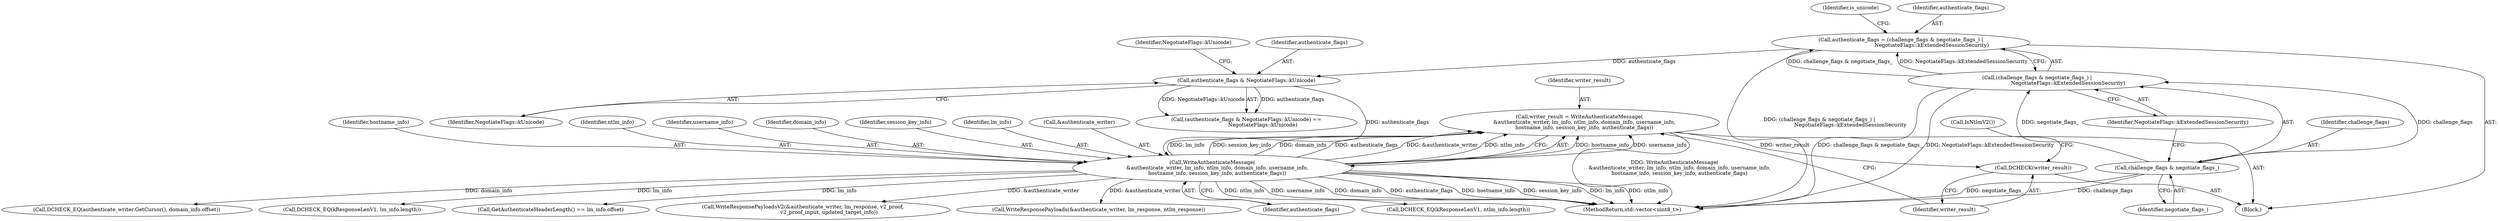digraph "0_Chrome_9cfe470d793da6e09b966d435c8fa2ba1625d5fe_3@API" {
"1000258" [label="(Call,writer_result = WriteAuthenticateMessage(\n      &authenticate_writer, lm_info, ntlm_info, domain_info, username_info,\n      hostname_info, session_key_info, authenticate_flags))"];
"1000260" [label="(Call,WriteAuthenticateMessage(\n      &authenticate_writer, lm_info, ntlm_info, domain_info, username_info,\n      hostname_info, session_key_info, authenticate_flags))"];
"1000225" [label="(Call,authenticate_flags & NegotiateFlags::kUnicode)"];
"1000214" [label="(Call,authenticate_flags = (challenge_flags & negotiate_flags_) |\n                                      NegotiateFlags::kExtendedSessionSecurity)"];
"1000216" [label="(Call,(challenge_flags & negotiate_flags_) |\n                                      NegotiateFlags::kExtendedSessionSecurity)"];
"1000217" [label="(Call,challenge_flags & negotiate_flags_)"];
"1000270" [label="(Call,DCHECK(writer_result))"];
"1000327" [label="(Call,DCHECK_EQ(authenticate_writer.GetCursor(), domain_info.offset))"];
"1000224" [label="(Call,(authenticate_flags & NegotiateFlags::kUnicode) ==\n                    NegotiateFlags::kUnicode)"];
"1000220" [label="(Identifier,NegotiateFlags::kExtendedSessionSecurity)"];
"1000258" [label="(Call,writer_result = WriteAuthenticateMessage(\n      &authenticate_writer, lm_info, ntlm_info, domain_info, username_info,\n      hostname_info, session_key_info, authenticate_flags))"];
"1000267" [label="(Identifier,hostname_info)"];
"1000273" [label="(Call,IsNtlmV2())"];
"1000223" [label="(Identifier,is_unicode)"];
"1000270" [label="(Call,DCHECK(writer_result))"];
"1000215" [label="(Identifier,authenticate_flags)"];
"1000225" [label="(Call,authenticate_flags & NegotiateFlags::kUnicode)"];
"1000110" [label="(Block,)"];
"1000219" [label="(Identifier,negotiate_flags_)"];
"1000271" [label="(Identifier,writer_result)"];
"1000214" [label="(Call,authenticate_flags = (challenge_flags & negotiate_flags_) |\n                                      NegotiateFlags::kExtendedSessionSecurity)"];
"1000308" [label="(Call,DCHECK_EQ(kResponseLenV1, lm_info.length))"];
"1000289" [label="(Call,GetAuthenticateHeaderLength() == lm_info.offset)"];
"1000216" [label="(Call,(challenge_flags & negotiate_flags_) |\n                                      NegotiateFlags::kExtendedSessionSecurity)"];
"1000264" [label="(Identifier,ntlm_info)"];
"1000299" [label="(Call,WriteResponsePayloadsV2(&authenticate_writer, lm_response, v2_proof,\n                                v2_proof_input, updated_target_info))"];
"1000320" [label="(Call,WriteResponsePayloads(&authenticate_writer, lm_response, ntlm_response))"];
"1000217" [label="(Call,challenge_flags & negotiate_flags_)"];
"1000266" [label="(Identifier,username_info)"];
"1000265" [label="(Identifier,domain_info)"];
"1000228" [label="(Identifier,NegotiateFlags::kUnicode)"];
"1000269" [label="(Identifier,authenticate_flags)"];
"1000268" [label="(Identifier,session_key_info)"];
"1000263" [label="(Identifier,lm_info)"];
"1000226" [label="(Identifier,authenticate_flags)"];
"1000313" [label="(Call,DCHECK_EQ(kResponseLenV1, ntlm_info.length))"];
"1000260" [label="(Call,WriteAuthenticateMessage(\n      &authenticate_writer, lm_info, ntlm_info, domain_info, username_info,\n      hostname_info, session_key_info, authenticate_flags))"];
"1000261" [label="(Call,&authenticate_writer)"];
"1000218" [label="(Identifier,challenge_flags)"];
"1000259" [label="(Identifier,writer_result)"];
"1000227" [label="(Identifier,NegotiateFlags::kUnicode)"];
"1000369" [label="(MethodReturn,std::vector<uint8_t>)"];
"1000258" -> "1000110"  [label="AST: "];
"1000258" -> "1000260"  [label="CFG: "];
"1000259" -> "1000258"  [label="AST: "];
"1000260" -> "1000258"  [label="AST: "];
"1000271" -> "1000258"  [label="CFG: "];
"1000258" -> "1000369"  [label="DDG: WriteAuthenticateMessage(\n      &authenticate_writer, lm_info, ntlm_info, domain_info, username_info,\n      hostname_info, session_key_info, authenticate_flags)"];
"1000260" -> "1000258"  [label="DDG: hostname_info"];
"1000260" -> "1000258"  [label="DDG: username_info"];
"1000260" -> "1000258"  [label="DDG: lm_info"];
"1000260" -> "1000258"  [label="DDG: session_key_info"];
"1000260" -> "1000258"  [label="DDG: domain_info"];
"1000260" -> "1000258"  [label="DDG: authenticate_flags"];
"1000260" -> "1000258"  [label="DDG: &authenticate_writer"];
"1000260" -> "1000258"  [label="DDG: ntlm_info"];
"1000258" -> "1000270"  [label="DDG: writer_result"];
"1000260" -> "1000269"  [label="CFG: "];
"1000261" -> "1000260"  [label="AST: "];
"1000263" -> "1000260"  [label="AST: "];
"1000264" -> "1000260"  [label="AST: "];
"1000265" -> "1000260"  [label="AST: "];
"1000266" -> "1000260"  [label="AST: "];
"1000267" -> "1000260"  [label="AST: "];
"1000268" -> "1000260"  [label="AST: "];
"1000269" -> "1000260"  [label="AST: "];
"1000260" -> "1000369"  [label="DDG: domain_info"];
"1000260" -> "1000369"  [label="DDG: authenticate_flags"];
"1000260" -> "1000369"  [label="DDG: hostname_info"];
"1000260" -> "1000369"  [label="DDG: session_key_info"];
"1000260" -> "1000369"  [label="DDG: lm_info"];
"1000260" -> "1000369"  [label="DDG: ntlm_info"];
"1000260" -> "1000369"  [label="DDG: username_info"];
"1000225" -> "1000260"  [label="DDG: authenticate_flags"];
"1000260" -> "1000289"  [label="DDG: lm_info"];
"1000260" -> "1000299"  [label="DDG: &authenticate_writer"];
"1000260" -> "1000308"  [label="DDG: lm_info"];
"1000260" -> "1000313"  [label="DDG: ntlm_info"];
"1000260" -> "1000320"  [label="DDG: &authenticate_writer"];
"1000260" -> "1000327"  [label="DDG: domain_info"];
"1000225" -> "1000224"  [label="AST: "];
"1000225" -> "1000227"  [label="CFG: "];
"1000226" -> "1000225"  [label="AST: "];
"1000227" -> "1000225"  [label="AST: "];
"1000228" -> "1000225"  [label="CFG: "];
"1000225" -> "1000224"  [label="DDG: authenticate_flags"];
"1000225" -> "1000224"  [label="DDG: NegotiateFlags::kUnicode"];
"1000214" -> "1000225"  [label="DDG: authenticate_flags"];
"1000214" -> "1000110"  [label="AST: "];
"1000214" -> "1000216"  [label="CFG: "];
"1000215" -> "1000214"  [label="AST: "];
"1000216" -> "1000214"  [label="AST: "];
"1000223" -> "1000214"  [label="CFG: "];
"1000214" -> "1000369"  [label="DDG: (challenge_flags & negotiate_flags_) |\n                                      NegotiateFlags::kExtendedSessionSecurity"];
"1000216" -> "1000214"  [label="DDG: challenge_flags & negotiate_flags_"];
"1000216" -> "1000214"  [label="DDG: NegotiateFlags::kExtendedSessionSecurity"];
"1000216" -> "1000220"  [label="CFG: "];
"1000217" -> "1000216"  [label="AST: "];
"1000220" -> "1000216"  [label="AST: "];
"1000216" -> "1000369"  [label="DDG: challenge_flags & negotiate_flags_"];
"1000216" -> "1000369"  [label="DDG: NegotiateFlags::kExtendedSessionSecurity"];
"1000217" -> "1000216"  [label="DDG: challenge_flags"];
"1000217" -> "1000216"  [label="DDG: negotiate_flags_"];
"1000217" -> "1000219"  [label="CFG: "];
"1000218" -> "1000217"  [label="AST: "];
"1000219" -> "1000217"  [label="AST: "];
"1000220" -> "1000217"  [label="CFG: "];
"1000217" -> "1000369"  [label="DDG: negotiate_flags_"];
"1000217" -> "1000369"  [label="DDG: challenge_flags"];
"1000270" -> "1000110"  [label="AST: "];
"1000270" -> "1000271"  [label="CFG: "];
"1000271" -> "1000270"  [label="AST: "];
"1000273" -> "1000270"  [label="CFG: "];
}
